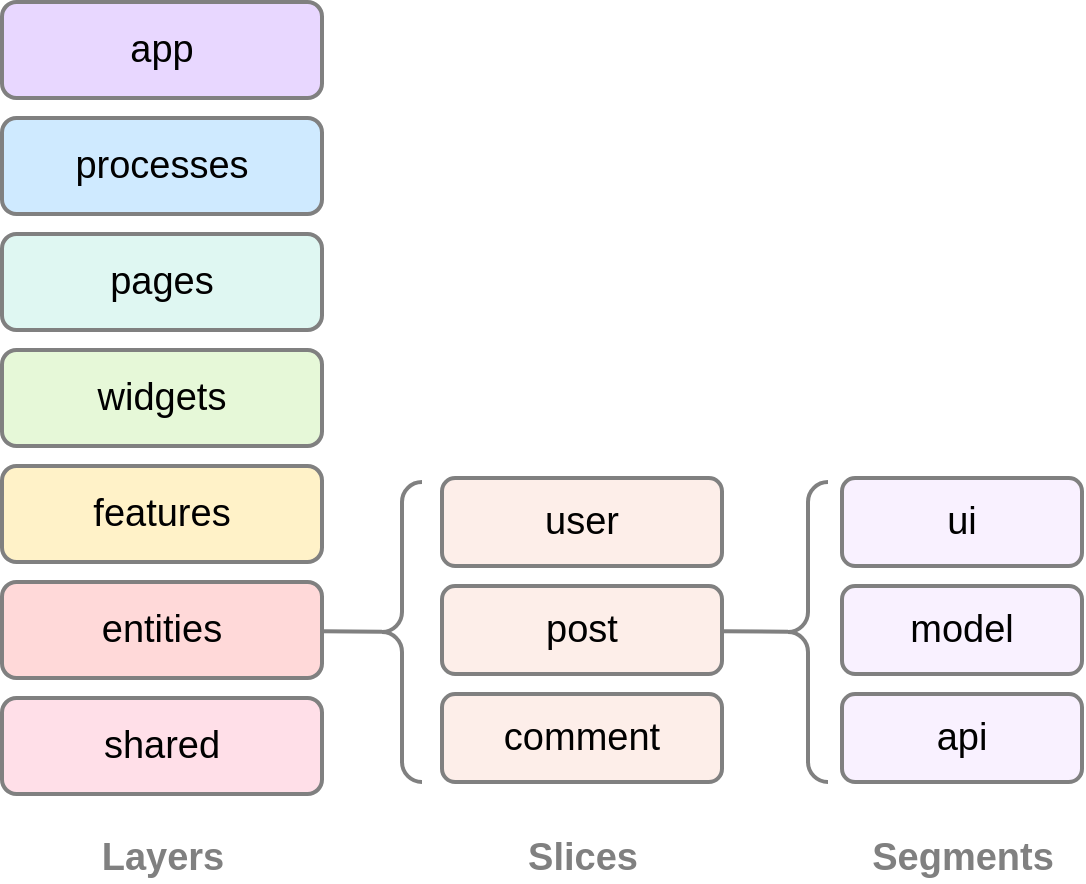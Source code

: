 <mxfile>
    <diagram id="fsd-layers" name="Page-1">
        <mxGraphModel dx="869" dy="411" grid="1" gridSize="10" guides="1" tooltips="1" connect="1" arrows="1" fold="1" page="1" pageScale="1" pageWidth="827" pageHeight="1169" math="0" shadow="0">
            <root>
                <mxCell id="0"/>
                <mxCell id="1" parent="0"/>
                <mxCell id="layer_app" value="app" style="rounded=1;whiteSpace=wrap;html=1;strokeColor=#808080;fillColor=#e8d7ff;strokeWidth=2;fontSize=19;" parent="1" vertex="1">
                    <mxGeometry x="20" y="20" width="160" height="48" as="geometry"/>
                </mxCell>
                <mxCell id="layer_processes" value="processes" style="rounded=1;whiteSpace=wrap;html=1;strokeColor=#808080;fillColor=#cfeaff;strokeWidth=2;fontSize=19;" parent="1" vertex="1">
                    <mxGeometry x="20" y="78" width="160" height="48" as="geometry"/>
                </mxCell>
                <mxCell id="layer_pages" value="pages" style="rounded=1;whiteSpace=wrap;html=1;strokeColor=#808080;fillColor=#dff7f2;strokeWidth=2;fontSize=19;" parent="1" vertex="1">
                    <mxGeometry x="20" y="136" width="160" height="48" as="geometry"/>
                </mxCell>
                <mxCell id="layer_widgets" value="widgets" style="rounded=1;whiteSpace=wrap;html=1;strokeColor=#808080;fillColor=#e6f8d8;strokeWidth=2;fontSize=19;" parent="1" vertex="1">
                    <mxGeometry x="20" y="194" width="160" height="48" as="geometry"/>
                </mxCell>
                <mxCell id="layer_features" value="features" style="rounded=1;whiteSpace=wrap;html=1;strokeColor=#808080;fillColor=#fff2c8;strokeWidth=2;fontSize=19;" parent="1" vertex="1">
                    <mxGeometry x="20" y="252" width="160" height="48" as="geometry"/>
                </mxCell>
                <mxCell id="5" value="" style="edgeStyle=none;html=1;endArrow=none;endFill=0;strokeColor=#808080;strokeWidth=2;" edge="1" parent="1" source="layer_entities" target="3">
                    <mxGeometry relative="1" as="geometry"/>
                </mxCell>
                <mxCell id="layer_entities" value="entities" style="rounded=1;whiteSpace=wrap;html=1;strokeColor=#808080;fillColor=#ffd9d9;strokeWidth=2;fontSize=19;" parent="1" vertex="1">
                    <mxGeometry x="20" y="310" width="160" height="48" as="geometry"/>
                </mxCell>
                <mxCell id="layer_shared" value="shared" style="rounded=1;whiteSpace=wrap;html=1;strokeColor=#808080;fillColor=#ffdfe8;strokeWidth=2;fontSize=19;" parent="1" vertex="1">
                    <mxGeometry x="20" y="368" width="160" height="48" as="geometry"/>
                </mxCell>
                <mxCell id="caption_layers" value="Layers" style="text;html=1;align=center;verticalAlign=top;strokeColor=none;fillColor=none;fontSize=19;fontStyle=1;fontColor=#808080;" parent="1" vertex="1">
                    <mxGeometry x="20" y="430" width="160" height="24" as="geometry"/>
                </mxCell>
                <mxCell id="slice_user" value="user" style="rounded=1;whiteSpace=wrap;html=1;strokeColor=#808080;fillColor=#fdeee9;strokeWidth=2;fontSize=19;" parent="1" vertex="1">
                    <mxGeometry x="240" y="258" width="140" height="44" as="geometry"/>
                </mxCell>
                <mxCell id="6" value="" style="edgeStyle=none;html=1;endArrow=none;endFill=0;strokeColor=#808080;strokeWidth=2;" edge="1" parent="1" source="slice_post" target="4">
                    <mxGeometry relative="1" as="geometry"/>
                </mxCell>
                <mxCell id="slice_post" value="post" style="rounded=1;whiteSpace=wrap;html=1;strokeColor=#808080;fillColor=#fdeee9;strokeWidth=2;fontSize=19;" parent="1" vertex="1">
                    <mxGeometry x="240" y="312" width="140" height="44" as="geometry"/>
                </mxCell>
                <mxCell id="slice_comment" value="comment" style="rounded=1;whiteSpace=wrap;html=1;strokeColor=#808080;fillColor=#fdeee9;strokeWidth=2;fontSize=19;" parent="1" vertex="1">
                    <mxGeometry x="240" y="366" width="140" height="44" as="geometry"/>
                </mxCell>
                <mxCell id="caption_slices" value="Slices" style="text;html=1;align=center;verticalAlign=top;strokeColor=none;fillColor=none;fontSize=19;fontStyle=1;fontColor=#808080;" parent="1" vertex="1">
                    <mxGeometry x="240" y="430" width="140" height="24" as="geometry"/>
                </mxCell>
                <mxCell id="segment_ui" value="ui" style="rounded=1;whiteSpace=wrap;html=1;strokeColor=#808080;fillColor=#f9f1ff;strokeWidth=2;fontSize=19;" parent="1" vertex="1">
                    <mxGeometry x="440" y="258" width="120" height="44" as="geometry"/>
                </mxCell>
                <mxCell id="segment_model" value="model" style="rounded=1;whiteSpace=wrap;html=1;strokeColor=#808080;fillColor=#f9f1ff;strokeWidth=2;fontSize=19;" parent="1" vertex="1">
                    <mxGeometry x="440" y="312" width="120" height="44" as="geometry"/>
                </mxCell>
                <mxCell id="segment_api" value="api" style="rounded=1;whiteSpace=wrap;html=1;strokeColor=#808080;fillColor=#f9f1ff;strokeWidth=2;fontSize=19;" parent="1" vertex="1">
                    <mxGeometry x="440" y="366" width="120" height="44" as="geometry"/>
                </mxCell>
                <mxCell id="caption_segments" value="Segments" style="text;html=1;align=center;verticalAlign=top;strokeColor=none;fillColor=none;fontSize=19;fontStyle=1;fontColor=#808080;" parent="1" vertex="1">
                    <mxGeometry x="440" y="430" width="120" height="24" as="geometry"/>
                </mxCell>
                <mxCell id="3" value="" style="labelPosition=right;align=left;strokeWidth=2;shape=mxgraph.mockup.markup.curlyBrace;html=1;shadow=0;dashed=0;strokeColor=#808080;direction=north;" vertex="1" parent="1">
                    <mxGeometry x="210" y="260" width="20" height="150" as="geometry"/>
                </mxCell>
                <mxCell id="4" value="" style="labelPosition=right;align=left;strokeWidth=2;shape=mxgraph.mockup.markup.curlyBrace;html=1;shadow=0;dashed=0;strokeColor=#808080;direction=north;" vertex="1" parent="1">
                    <mxGeometry x="413" y="260" width="20" height="150" as="geometry"/>
                </mxCell>
            </root>
        </mxGraphModel>
    </diagram>
</mxfile>